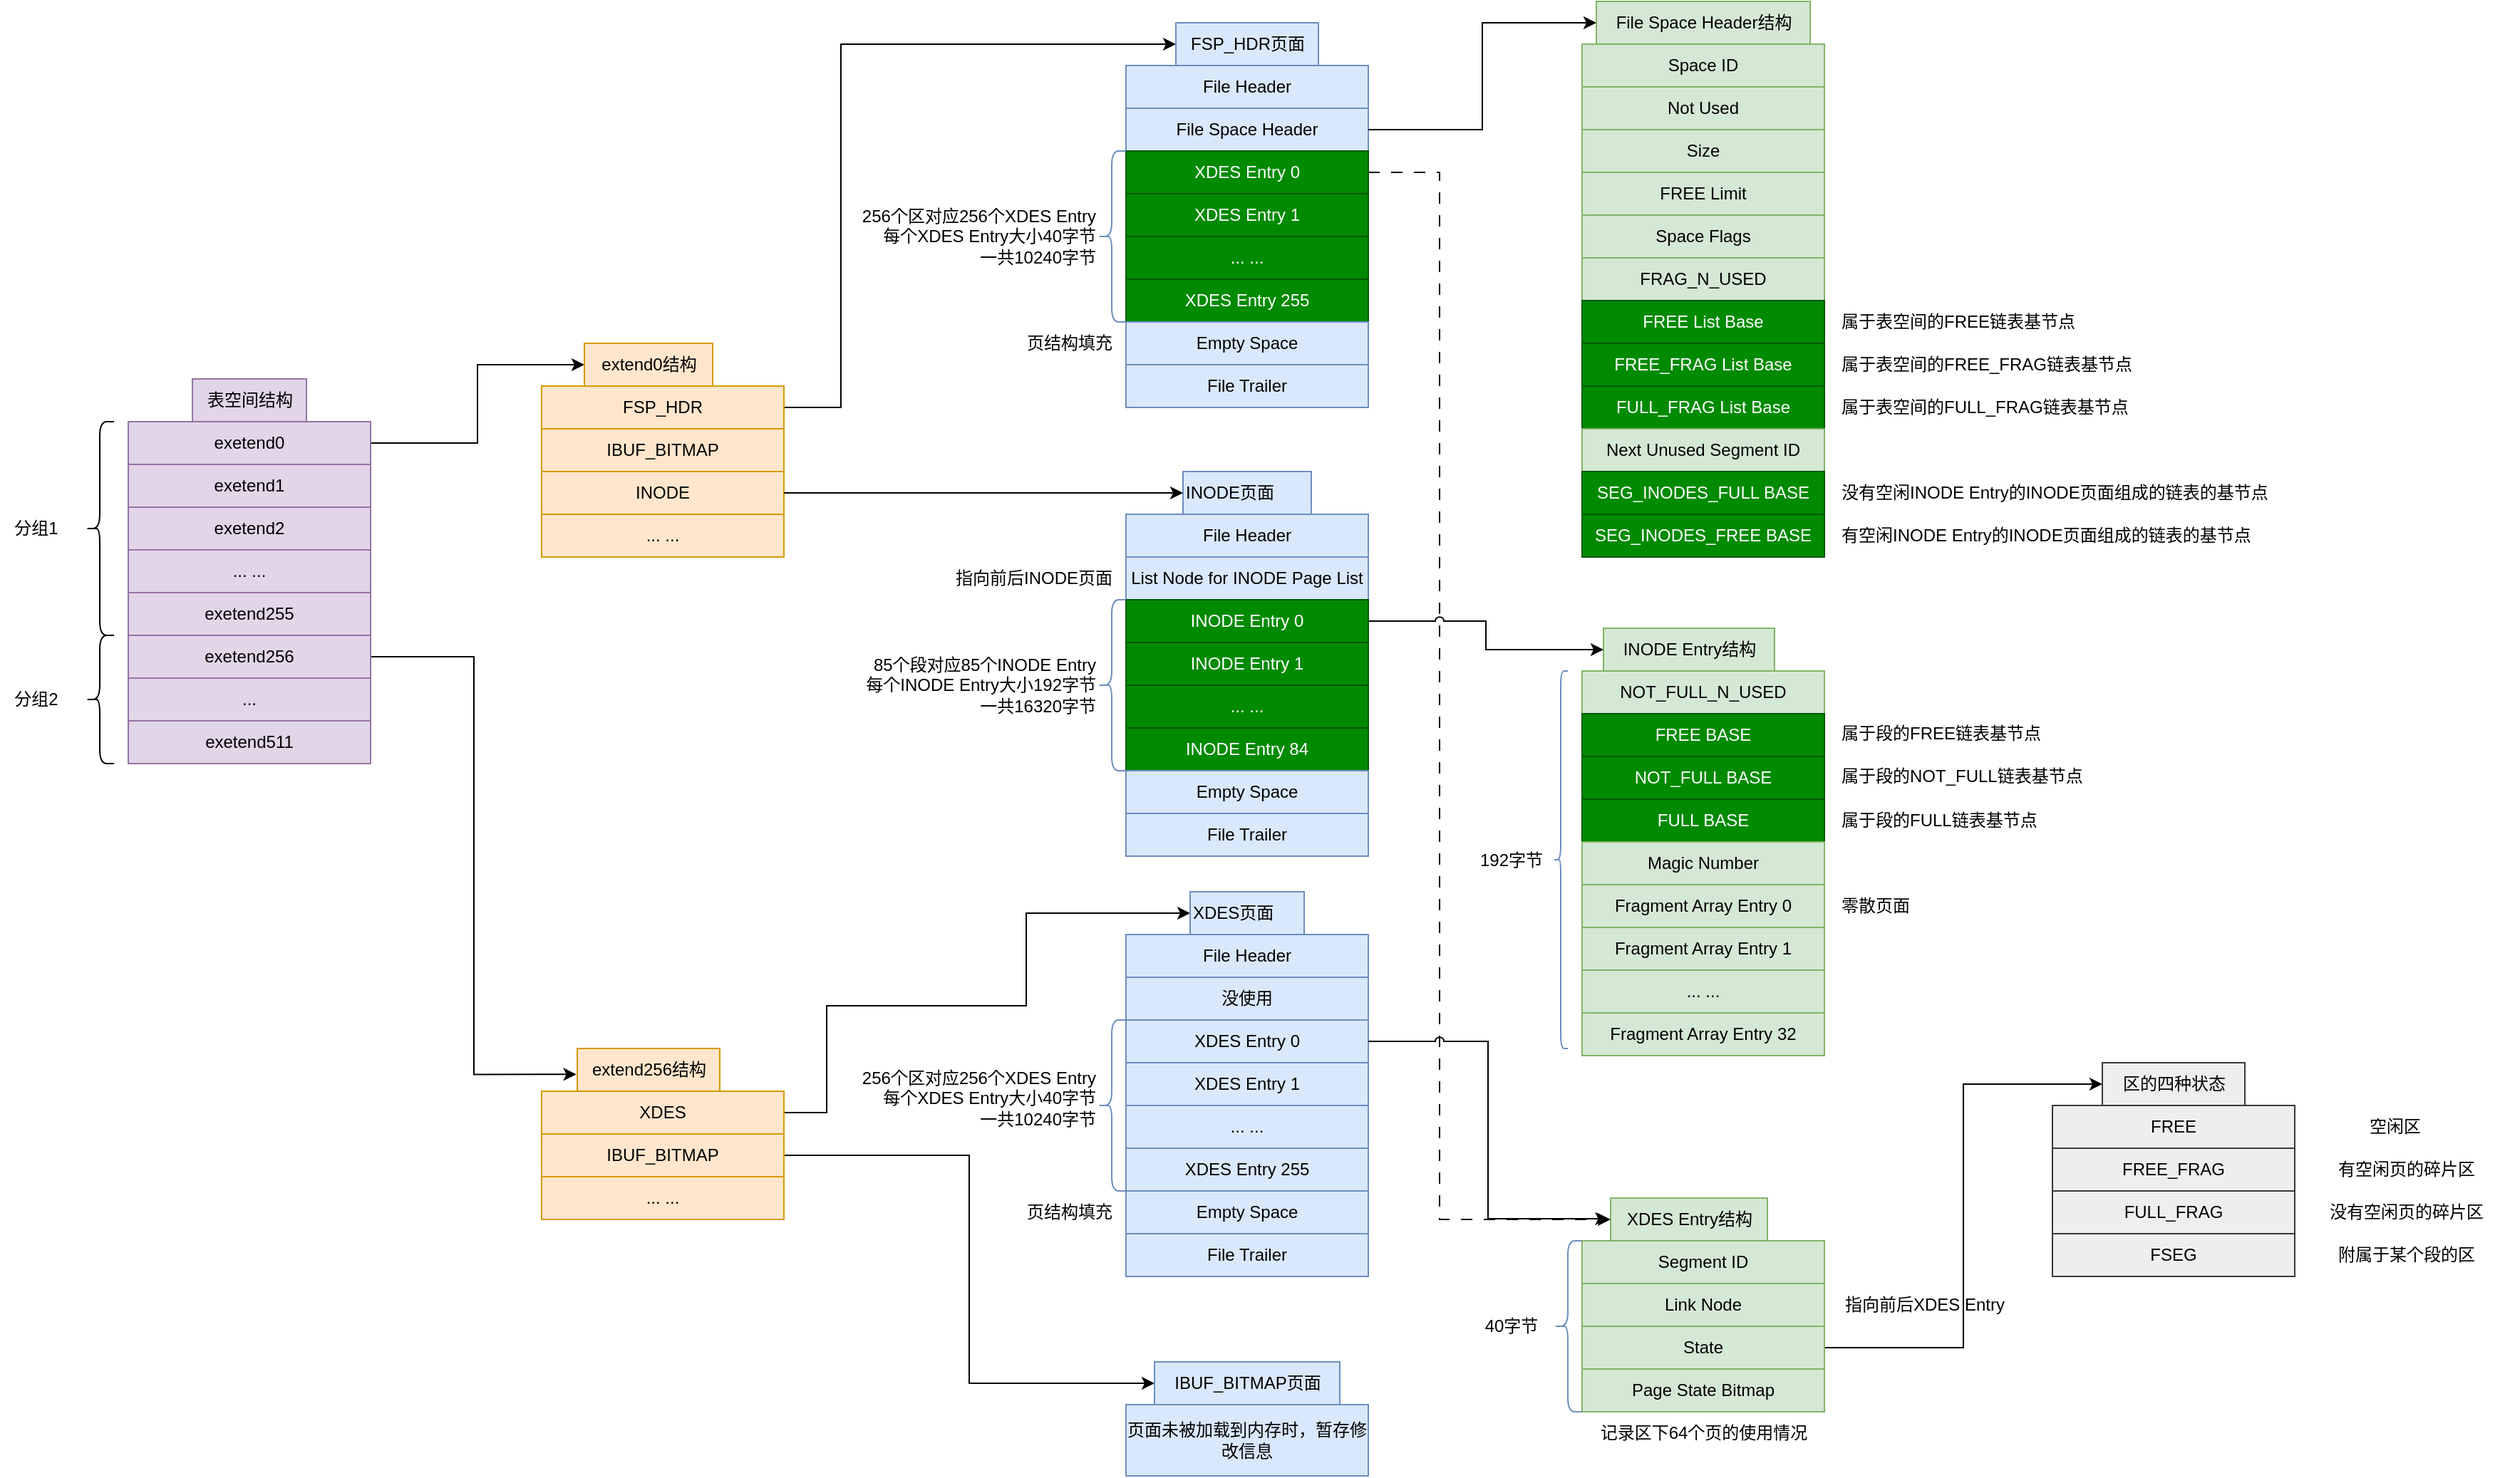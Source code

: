 <mxfile version="28.0.4">
  <diagram name="第 1 页" id="rgwFNiHghhANI89tVdpM">
    <mxGraphModel dx="1570" dy="1725" grid="1" gridSize="10" guides="1" tooltips="1" connect="1" arrows="1" fold="1" page="1" pageScale="1" pageWidth="827" pageHeight="1169" math="0" shadow="0">
      <root>
        <mxCell id="0" />
        <mxCell id="1" parent="0" />
        <mxCell id="EhMjkwyOG2z3wr5U3yRt-1" value="" style="edgeStyle=elbowEdgeStyle;rounded=0;orthogonalLoop=1;jettySize=auto;html=1;" parent="1" source="EhMjkwyOG2z3wr5U3yRt-2" target="EhMjkwyOG2z3wr5U3yRt-20" edge="1">
          <mxGeometry relative="1" as="geometry">
            <mxPoint x="780" y="210" as="targetPoint" />
          </mxGeometry>
        </mxCell>
        <mxCell id="EhMjkwyOG2z3wr5U3yRt-2" value="&lt;font&gt;exetend0&lt;/font&gt;" style="rounded=0;whiteSpace=wrap;html=1;hachureGap=4;fontFamily=Helvetica;labelBackgroundColor=none;fillColor=#e1d5e7;strokeColor=#9673a6;" parent="1" vertex="1">
          <mxGeometry x="520" y="230" width="170" height="30" as="geometry" />
        </mxCell>
        <mxCell id="EhMjkwyOG2z3wr5U3yRt-3" value="exetend1" style="rounded=0;whiteSpace=wrap;html=1;hachureGap=4;fontFamily=Helvetica;labelBackgroundColor=none;fillColor=#e1d5e7;strokeColor=#9673a6;" parent="1" vertex="1">
          <mxGeometry x="520" y="260" width="170" height="30" as="geometry" />
        </mxCell>
        <mxCell id="EhMjkwyOG2z3wr5U3yRt-4" value="exetend2" style="rounded=0;whiteSpace=wrap;html=1;hachureGap=4;fontFamily=Helvetica;labelBackgroundColor=none;fillColor=#e1d5e7;strokeColor=#9673a6;" parent="1" vertex="1">
          <mxGeometry x="520" y="290" width="170" height="30" as="geometry" />
        </mxCell>
        <mxCell id="EhMjkwyOG2z3wr5U3yRt-5" value="... ..." style="rounded=0;whiteSpace=wrap;html=1;hachureGap=4;fontFamily=Helvetica;labelBackgroundColor=none;fillColor=#e1d5e7;strokeColor=#9673a6;" parent="1" vertex="1">
          <mxGeometry x="520" y="320" width="170" height="30" as="geometry" />
        </mxCell>
        <mxCell id="EhMjkwyOG2z3wr5U3yRt-6" value="exetend255" style="rounded=0;whiteSpace=wrap;html=1;hachureGap=4;fontFamily=Helvetica;labelBackgroundColor=none;fillColor=#e1d5e7;strokeColor=#9673a6;" parent="1" vertex="1">
          <mxGeometry x="520" y="350" width="170" height="30" as="geometry" />
        </mxCell>
        <mxCell id="EhMjkwyOG2z3wr5U3yRt-7" style="edgeStyle=orthogonalEdgeStyle;rounded=0;orthogonalLoop=1;jettySize=auto;html=1;entryX=-0.007;entryY=0.605;entryDx=0;entryDy=0;entryPerimeter=0;" parent="1" source="EhMjkwyOG2z3wr5U3yRt-8" target="EhMjkwyOG2z3wr5U3yRt-25" edge="1">
          <mxGeometry relative="1" as="geometry" />
        </mxCell>
        <mxCell id="EhMjkwyOG2z3wr5U3yRt-8" value="exetend256" style="rounded=0;whiteSpace=wrap;html=1;hachureGap=4;fontFamily=Helvetica;labelBackgroundColor=none;fillColor=#e1d5e7;strokeColor=#9673a6;" parent="1" vertex="1">
          <mxGeometry x="520" y="380" width="170" height="30" as="geometry" />
        </mxCell>
        <mxCell id="EhMjkwyOG2z3wr5U3yRt-9" value="..." style="rounded=0;whiteSpace=wrap;html=1;hachureGap=4;fontFamily=Helvetica;labelBackgroundColor=none;fillColor=#e1d5e7;strokeColor=#9673a6;" parent="1" vertex="1">
          <mxGeometry x="520" y="410" width="170" height="30" as="geometry" />
        </mxCell>
        <mxCell id="EhMjkwyOG2z3wr5U3yRt-10" value="exetend511" style="rounded=0;whiteSpace=wrap;html=1;hachureGap=4;fontFamily=Helvetica;labelBackgroundColor=none;fillColor=#e1d5e7;strokeColor=#9673a6;" parent="1" vertex="1">
          <mxGeometry x="520" y="440" width="170" height="30" as="geometry" />
        </mxCell>
        <mxCell id="EhMjkwyOG2z3wr5U3yRt-11" value="" style="shape=curlyBracket;whiteSpace=wrap;html=1;rounded=1;labelPosition=left;verticalLabelPosition=middle;align=right;verticalAlign=middle;" parent="1" vertex="1">
          <mxGeometry x="490" y="230" width="20" height="150" as="geometry" />
        </mxCell>
        <mxCell id="EhMjkwyOG2z3wr5U3yRt-12" value="分组1" style="text;html=1;align=center;verticalAlign=middle;resizable=0;points=[];autosize=1;strokeColor=none;fillColor=none;" parent="1" vertex="1">
          <mxGeometry x="430" y="290" width="50" height="30" as="geometry" />
        </mxCell>
        <mxCell id="EhMjkwyOG2z3wr5U3yRt-13" value="" style="shape=curlyBracket;whiteSpace=wrap;html=1;rounded=1;labelPosition=left;verticalLabelPosition=middle;align=right;verticalAlign=middle;" parent="1" vertex="1">
          <mxGeometry x="490" y="380" width="20" height="90" as="geometry" />
        </mxCell>
        <mxCell id="EhMjkwyOG2z3wr5U3yRt-14" value="分组2" style="text;html=1;align=center;verticalAlign=middle;resizable=0;points=[];autosize=1;strokeColor=none;fillColor=none;" parent="1" vertex="1">
          <mxGeometry x="430" y="410" width="50" height="30" as="geometry" />
        </mxCell>
        <mxCell id="EhMjkwyOG2z3wr5U3yRt-15" style="rounded=0;orthogonalLoop=1;jettySize=auto;html=1;edgeStyle=elbowEdgeStyle;exitX=1;exitY=0.5;exitDx=0;exitDy=0;" parent="1" source="EhMjkwyOG2z3wr5U3yRt-16" target="EhMjkwyOG2z3wr5U3yRt-49" edge="1">
          <mxGeometry relative="1" as="geometry">
            <mxPoint x="990" y="130" as="sourcePoint" />
            <Array as="points">
              <mxPoint x="1020" y="90" />
            </Array>
          </mxGeometry>
        </mxCell>
        <mxCell id="EhMjkwyOG2z3wr5U3yRt-16" value="&lt;font&gt;FSP_HDR&lt;/font&gt;" style="rounded=0;whiteSpace=wrap;html=1;hachureGap=4;fontFamily=Helvetica;labelBackgroundColor=none;fillColor=#ffe6cc;strokeColor=#d79b00;" parent="1" vertex="1">
          <mxGeometry x="810" y="205" width="170" height="30" as="geometry" />
        </mxCell>
        <mxCell id="EhMjkwyOG2z3wr5U3yRt-17" value="IBUF_BITMAP" style="rounded=0;whiteSpace=wrap;html=1;hachureGap=4;fontFamily=Helvetica;labelBackgroundColor=none;fillColor=#ffe6cc;strokeColor=#d79b00;" parent="1" vertex="1">
          <mxGeometry x="810" y="235" width="170" height="30" as="geometry" />
        </mxCell>
        <mxCell id="EhMjkwyOG2z3wr5U3yRt-18" value="INODE" style="rounded=0;whiteSpace=wrap;html=1;hachureGap=4;fontFamily=Helvetica;labelBackgroundColor=none;fillColor=#ffe6cc;strokeColor=#d79b00;" parent="1" vertex="1">
          <mxGeometry x="810" y="265" width="170" height="30" as="geometry" />
        </mxCell>
        <mxCell id="EhMjkwyOG2z3wr5U3yRt-19" value="... ..." style="rounded=0;whiteSpace=wrap;html=1;hachureGap=4;fontFamily=Helvetica;labelBackgroundColor=none;fillColor=#ffe6cc;strokeColor=#d79b00;" parent="1" vertex="1">
          <mxGeometry x="810" y="295" width="170" height="30" as="geometry" />
        </mxCell>
        <mxCell id="EhMjkwyOG2z3wr5U3yRt-20" value="extend0结构" style="text;html=1;align=center;verticalAlign=middle;resizable=0;points=[];autosize=1;strokeColor=#d79b00;fillColor=#ffe6cc;" parent="1" vertex="1">
          <mxGeometry x="840" y="175" width="90" height="30" as="geometry" />
        </mxCell>
        <mxCell id="EhMjkwyOG2z3wr5U3yRt-21" value="表空间结构" style="text;html=1;align=center;verticalAlign=middle;resizable=0;points=[];autosize=1;strokeColor=#9673a6;fillColor=#e1d5e7;" parent="1" vertex="1">
          <mxGeometry x="565" y="200" width="80" height="30" as="geometry" />
        </mxCell>
        <mxCell id="EhMjkwyOG2z3wr5U3yRt-82" style="edgeStyle=orthogonalEdgeStyle;rounded=0;orthogonalLoop=1;jettySize=auto;html=1;exitX=1;exitY=0.5;exitDx=0;exitDy=0;" parent="1" source="EhMjkwyOG2z3wr5U3yRt-22" target="EhMjkwyOG2z3wr5U3yRt-75" edge="1">
          <mxGeometry relative="1" as="geometry">
            <Array as="points">
              <mxPoint x="1010" y="715" />
              <mxPoint x="1010" y="640" />
              <mxPoint x="1150" y="640" />
              <mxPoint x="1150" y="575" />
            </Array>
          </mxGeometry>
        </mxCell>
        <mxCell id="EhMjkwyOG2z3wr5U3yRt-22" value="&lt;font&gt;XDES&lt;/font&gt;" style="rounded=0;whiteSpace=wrap;html=1;hachureGap=4;fontFamily=Helvetica;labelBackgroundColor=none;fillColor=#ffe6cc;strokeColor=#d79b00;" parent="1" vertex="1">
          <mxGeometry x="810" y="700" width="170" height="30" as="geometry" />
        </mxCell>
        <mxCell id="xr_M1dK8QN54nfAdVbEc-6" style="edgeStyle=elbowEdgeStyle;shape=connector;rounded=0;orthogonalLoop=1;jettySize=auto;html=1;strokeColor=default;align=center;verticalAlign=middle;fontFamily=Helvetica;fontSize=11;fontColor=default;labelBackgroundColor=default;endArrow=classic;" parent="1" source="EhMjkwyOG2z3wr5U3yRt-23" target="xr_M1dK8QN54nfAdVbEc-5" edge="1">
          <mxGeometry relative="1" as="geometry" />
        </mxCell>
        <mxCell id="EhMjkwyOG2z3wr5U3yRt-23" value="IBUF_BITMAP" style="rounded=0;whiteSpace=wrap;html=1;hachureGap=4;fontFamily=Helvetica;labelBackgroundColor=none;fillColor=#ffe6cc;strokeColor=#d79b00;" parent="1" vertex="1">
          <mxGeometry x="810" y="730" width="170" height="30" as="geometry" />
        </mxCell>
        <mxCell id="EhMjkwyOG2z3wr5U3yRt-24" value="... ..." style="rounded=0;whiteSpace=wrap;html=1;hachureGap=4;fontFamily=Helvetica;labelBackgroundColor=none;fillColor=#ffe6cc;strokeColor=#d79b00;" parent="1" vertex="1">
          <mxGeometry x="810" y="760" width="170" height="30" as="geometry" />
        </mxCell>
        <mxCell id="EhMjkwyOG2z3wr5U3yRt-25" value="extend256结构" style="text;html=1;align=center;verticalAlign=middle;resizable=0;points=[];autosize=1;strokeColor=#d79b00;fillColor=#ffe6cc;" parent="1" vertex="1">
          <mxGeometry x="835" y="670" width="100" height="30" as="geometry" />
        </mxCell>
        <mxCell id="EhMjkwyOG2z3wr5U3yRt-26" value="Segment ID" style="rounded=0;whiteSpace=wrap;html=1;hachureGap=4;fontFamily=Helvetica;labelBackgroundColor=none;fillColor=#d5e8d4;strokeColor=#82b366;" parent="1" vertex="1">
          <mxGeometry x="1540" y="805" width="170" height="30" as="geometry" />
        </mxCell>
        <mxCell id="EhMjkwyOG2z3wr5U3yRt-27" value="Link Node" style="rounded=0;whiteSpace=wrap;html=1;hachureGap=4;fontFamily=Helvetica;labelBackgroundColor=none;fillColor=#d5e8d4;strokeColor=#82b366;" parent="1" vertex="1">
          <mxGeometry x="1540" y="835" width="170" height="30" as="geometry" />
        </mxCell>
        <mxCell id="EhMjkwyOG2z3wr5U3yRt-118" style="edgeStyle=elbowEdgeStyle;shape=connector;rounded=0;orthogonalLoop=1;jettySize=auto;html=1;strokeColor=default;align=center;verticalAlign=middle;fontFamily=Helvetica;fontSize=11;fontColor=default;labelBackgroundColor=default;endArrow=classic;" parent="1" source="EhMjkwyOG2z3wr5U3yRt-28" target="EhMjkwyOG2z3wr5U3yRt-124" edge="1">
          <mxGeometry relative="1" as="geometry">
            <mxPoint x="1840.0" y="880" as="targetPoint" />
          </mxGeometry>
        </mxCell>
        <mxCell id="EhMjkwyOG2z3wr5U3yRt-28" value="State" style="rounded=0;whiteSpace=wrap;html=1;hachureGap=4;fontFamily=Helvetica;labelBackgroundColor=none;fillColor=#d5e8d4;strokeColor=#82b366;" parent="1" vertex="1">
          <mxGeometry x="1540" y="865" width="170" height="30" as="geometry" />
        </mxCell>
        <mxCell id="EhMjkwyOG2z3wr5U3yRt-29" value="XDES Entry结构" style="text;html=1;align=center;verticalAlign=middle;resizable=0;points=[];autosize=1;strokeColor=#82b366;fillColor=#d5e8d4;" parent="1" vertex="1">
          <mxGeometry x="1560" y="775" width="110" height="30" as="geometry" />
        </mxCell>
        <mxCell id="EhMjkwyOG2z3wr5U3yRt-30" value="Page State Bitmap" style="rounded=0;whiteSpace=wrap;html=1;hachureGap=4;fontFamily=Helvetica;labelBackgroundColor=none;fillColor=#d5e8d4;strokeColor=#82b366;" parent="1" vertex="1">
          <mxGeometry x="1540" y="895" width="170" height="30" as="geometry" />
        </mxCell>
        <mxCell id="EhMjkwyOG2z3wr5U3yRt-31" value="指向前后XDES Entry" style="text;html=1;align=center;verticalAlign=middle;resizable=0;points=[];autosize=1;strokeColor=none;fillColor=none;" parent="1" vertex="1">
          <mxGeometry x="1710" y="835" width="140" height="30" as="geometry" />
        </mxCell>
        <mxCell id="EhMjkwyOG2z3wr5U3yRt-32" value="NOT_FULL_N_USED" style="rounded=0;whiteSpace=wrap;html=1;hachureGap=4;fontFamily=Helvetica;labelBackgroundColor=none;fillColor=#d5e8d4;strokeColor=#82b366;" parent="1" vertex="1">
          <mxGeometry x="1540" y="405" width="170" height="30" as="geometry" />
        </mxCell>
        <mxCell id="EhMjkwyOG2z3wr5U3yRt-33" value="FREE BASE" style="rounded=0;whiteSpace=wrap;html=1;hachureGap=4;fontFamily=Helvetica;labelBackgroundColor=none;fillColor=#008a00;strokeColor=#005700;fontColor=#ffffff;" parent="1" vertex="1">
          <mxGeometry x="1540" y="435" width="170" height="30" as="geometry" />
        </mxCell>
        <mxCell id="EhMjkwyOG2z3wr5U3yRt-34" value="NOT_FULL BASE" style="rounded=0;whiteSpace=wrap;html=1;hachureGap=4;fontFamily=Helvetica;labelBackgroundColor=none;fillColor=#008a00;strokeColor=#005700;fontColor=#ffffff;" parent="1" vertex="1">
          <mxGeometry x="1540" y="465" width="170" height="30" as="geometry" />
        </mxCell>
        <mxCell id="EhMjkwyOG2z3wr5U3yRt-35" value="INODE Entry结构" style="text;html=1;align=center;verticalAlign=middle;resizable=0;points=[];autosize=1;strokeColor=#82b366;fillColor=#d5e8d4;" parent="1" vertex="1">
          <mxGeometry x="1555" y="375" width="120" height="30" as="geometry" />
        </mxCell>
        <mxCell id="EhMjkwyOG2z3wr5U3yRt-36" value="FULL BASE" style="rounded=0;whiteSpace=wrap;html=1;hachureGap=4;fontFamily=Helvetica;labelBackgroundColor=none;fillColor=#008a00;strokeColor=#005700;fontColor=#ffffff;" parent="1" vertex="1">
          <mxGeometry x="1540" y="495" width="170" height="30" as="geometry" />
        </mxCell>
        <mxCell id="EhMjkwyOG2z3wr5U3yRt-37" value="指向前后INODE页面" style="text;html=1;align=center;verticalAlign=middle;resizable=0;points=[];autosize=1;strokeColor=none;fillColor=none;" parent="1" vertex="1">
          <mxGeometry x="1090" y="325" width="130" height="30" as="geometry" />
        </mxCell>
        <mxCell id="EhMjkwyOG2z3wr5U3yRt-38" value="Magic Number" style="rounded=0;whiteSpace=wrap;html=1;hachureGap=4;fontFamily=Helvetica;labelBackgroundColor=none;fillColor=#d5e8d4;strokeColor=#82b366;" parent="1" vertex="1">
          <mxGeometry x="1540" y="525" width="170" height="30" as="geometry" />
        </mxCell>
        <mxCell id="EhMjkwyOG2z3wr5U3yRt-39" value="Fragment Array Entry 0" style="rounded=0;whiteSpace=wrap;html=1;hachureGap=4;fontFamily=Helvetica;labelBackgroundColor=none;fillColor=#d5e8d4;strokeColor=#82b366;" parent="1" vertex="1">
          <mxGeometry x="1540" y="555" width="170" height="30" as="geometry" />
        </mxCell>
        <mxCell id="EhMjkwyOG2z3wr5U3yRt-40" value="Fragment Array Entry 1" style="rounded=0;whiteSpace=wrap;html=1;hachureGap=4;fontFamily=Helvetica;labelBackgroundColor=none;fillColor=#d5e8d4;strokeColor=#82b366;" parent="1" vertex="1">
          <mxGeometry x="1540" y="585" width="170" height="30" as="geometry" />
        </mxCell>
        <mxCell id="EhMjkwyOG2z3wr5U3yRt-41" value="... ..." style="rounded=0;whiteSpace=wrap;html=1;hachureGap=4;fontFamily=Helvetica;labelBackgroundColor=none;fillColor=#d5e8d4;strokeColor=#82b366;" parent="1" vertex="1">
          <mxGeometry x="1540" y="615" width="170" height="30" as="geometry" />
        </mxCell>
        <mxCell id="EhMjkwyOG2z3wr5U3yRt-42" value="Fragment Array Entry 32" style="rounded=0;whiteSpace=wrap;html=1;hachureGap=4;fontFamily=Helvetica;labelBackgroundColor=none;fillColor=#d5e8d4;strokeColor=#82b366;" parent="1" vertex="1">
          <mxGeometry x="1540" y="645" width="170" height="30" as="geometry" />
        </mxCell>
        <mxCell id="EhMjkwyOG2z3wr5U3yRt-43" value="零散页面" style="text;html=1;align=left;verticalAlign=middle;resizable=0;points=[];autosize=1;strokeColor=none;fillColor=none;" parent="1" vertex="1">
          <mxGeometry x="1720" y="555" width="70" height="30" as="geometry" />
        </mxCell>
        <mxCell id="EhMjkwyOG2z3wr5U3yRt-44" value="File Header" style="rounded=0;whiteSpace=wrap;html=1;hachureGap=4;fontFamily=Helvetica;labelBackgroundColor=none;fillColor=#dae8fc;strokeColor=#6c8ebf;" parent="1" vertex="1">
          <mxGeometry x="1220" y="-20" width="170" height="30" as="geometry" />
        </mxCell>
        <mxCell id="EhMjkwyOG2z3wr5U3yRt-45" value="File Space Header" style="rounded=0;whiteSpace=wrap;html=1;hachureGap=4;fontFamily=Helvetica;labelBackgroundColor=none;fillColor=#dae8fc;strokeColor=#6c8ebf;" parent="1" vertex="1">
          <mxGeometry x="1220" y="10" width="170" height="30" as="geometry" />
        </mxCell>
        <mxCell id="EhMjkwyOG2z3wr5U3yRt-108" style="edgeStyle=elbowEdgeStyle;shape=connector;rounded=0;orthogonalLoop=1;jettySize=auto;html=1;strokeColor=default;align=center;verticalAlign=middle;fontFamily=Helvetica;fontSize=11;fontColor=default;labelBackgroundColor=default;endArrow=classic;jumpStyle=arc;dashed=1;dashPattern=8 8;" parent="1" source="EhMjkwyOG2z3wr5U3yRt-46" edge="1">
          <mxGeometry relative="1" as="geometry">
            <mxPoint x="1560.0" y="790.0" as="targetPoint" />
            <Array as="points">
              <mxPoint x="1440" y="430" />
            </Array>
          </mxGeometry>
        </mxCell>
        <mxCell id="EhMjkwyOG2z3wr5U3yRt-46" value="&lt;span style=&quot;text-wrap-mode: nowrap;&quot;&gt;XDES Entry 0&lt;/span&gt;" style="rounded=0;whiteSpace=wrap;html=1;hachureGap=4;fontFamily=Helvetica;labelBackgroundColor=none;fillColor=#008a00;strokeColor=#005700;fontColor=#ffffff;" parent="1" vertex="1">
          <mxGeometry x="1220" y="40" width="170" height="30" as="geometry" />
        </mxCell>
        <mxCell id="EhMjkwyOG2z3wr5U3yRt-47" value="&lt;span style=&quot;text-wrap-mode: nowrap;&quot;&gt;XDES Entry 1&lt;/span&gt;" style="rounded=0;whiteSpace=wrap;html=1;hachureGap=4;fontFamily=Helvetica;labelBackgroundColor=none;fillColor=#008a00;strokeColor=#005700;fontColor=#ffffff;" parent="1" vertex="1">
          <mxGeometry x="1220" y="70" width="170" height="30" as="geometry" />
        </mxCell>
        <mxCell id="EhMjkwyOG2z3wr5U3yRt-48" value="... ..." style="rounded=0;whiteSpace=wrap;html=1;hachureGap=4;fontFamily=Helvetica;labelBackgroundColor=none;fillColor=#008a00;strokeColor=#005700;fontColor=#ffffff;" parent="1" vertex="1">
          <mxGeometry x="1220" y="100" width="170" height="30" as="geometry" />
        </mxCell>
        <mxCell id="EhMjkwyOG2z3wr5U3yRt-49" value="FSP_HDR页面" style="text;html=1;align=center;verticalAlign=middle;resizable=0;points=[];autosize=1;strokeColor=#6c8ebf;fillColor=#dae8fc;" parent="1" vertex="1">
          <mxGeometry x="1255" y="-50" width="100" height="30" as="geometry" />
        </mxCell>
        <mxCell id="EhMjkwyOG2z3wr5U3yRt-50" value="&lt;span style=&quot;text-wrap-mode: nowrap;&quot;&gt;XDES Entry 255&lt;/span&gt;" style="rounded=0;whiteSpace=wrap;html=1;hachureGap=4;fontFamily=Helvetica;labelBackgroundColor=none;fillColor=#008a00;strokeColor=#005700;fontColor=#ffffff;" parent="1" vertex="1">
          <mxGeometry x="1220" y="130" width="170" height="30" as="geometry" />
        </mxCell>
        <mxCell id="EhMjkwyOG2z3wr5U3yRt-51" value="" style="shape=curlyBracket;whiteSpace=wrap;html=1;rounded=1;labelPosition=left;verticalLabelPosition=middle;align=right;verticalAlign=middle;rotation=0;fillColor=#dae8fc;strokeColor=#6c8ebf;" parent="1" vertex="1">
          <mxGeometry x="1200" y="40" width="20" height="120" as="geometry" />
        </mxCell>
        <mxCell id="EhMjkwyOG2z3wr5U3yRt-52" value="256个区对应256个XDES Entry&lt;br&gt;每个XDES Entry大小40字节&lt;br&gt;一共10240字节" style="text;html=1;align=right;verticalAlign=middle;resizable=0;points=[];autosize=1;strokeColor=none;fillColor=none;" parent="1" vertex="1">
          <mxGeometry x="1010" y="70" width="190" height="60" as="geometry" />
        </mxCell>
        <mxCell id="EhMjkwyOG2z3wr5U3yRt-53" value="&lt;span style=&quot;text-wrap-mode: nowrap;&quot;&gt;Empty Space&lt;/span&gt;" style="rounded=0;whiteSpace=wrap;html=1;hachureGap=4;fontFamily=Helvetica;labelBackgroundColor=none;fillColor=#dae8fc;strokeColor=#6c8ebf;" parent="1" vertex="1">
          <mxGeometry x="1220" y="160" width="170" height="30" as="geometry" />
        </mxCell>
        <mxCell id="EhMjkwyOG2z3wr5U3yRt-54" value="File Trailer" style="rounded=0;whiteSpace=wrap;html=1;hachureGap=4;fontFamily=Helvetica;labelBackgroundColor=none;fillColor=#dae8fc;strokeColor=#6c8ebf;" parent="1" vertex="1">
          <mxGeometry x="1220" y="190" width="170" height="30" as="geometry" />
        </mxCell>
        <mxCell id="EhMjkwyOG2z3wr5U3yRt-55" value="页结构填充" style="text;html=1;align=center;verticalAlign=middle;resizable=0;points=[];autosize=1;strokeColor=none;fillColor=none;" parent="1" vertex="1">
          <mxGeometry x="1140" y="160" width="80" height="30" as="geometry" />
        </mxCell>
        <mxCell id="EhMjkwyOG2z3wr5U3yRt-56" value="Space ID" style="rounded=0;whiteSpace=wrap;html=1;hachureGap=4;fontFamily=Helvetica;labelBackgroundColor=none;fillColor=#d5e8d4;strokeColor=#82b366;" parent="1" vertex="1">
          <mxGeometry x="1540" y="-35" width="170" height="30" as="geometry" />
        </mxCell>
        <mxCell id="EhMjkwyOG2z3wr5U3yRt-57" value="Not Used" style="rounded=0;whiteSpace=wrap;html=1;hachureGap=4;fontFamily=Helvetica;labelBackgroundColor=none;fillColor=#d5e8d4;strokeColor=#82b366;" parent="1" vertex="1">
          <mxGeometry x="1540" y="-5" width="170" height="30" as="geometry" />
        </mxCell>
        <mxCell id="EhMjkwyOG2z3wr5U3yRt-58" value="&lt;span style=&quot;text-wrap-mode: nowrap;&quot;&gt;Size&lt;/span&gt;" style="rounded=0;whiteSpace=wrap;html=1;hachureGap=4;fontFamily=Helvetica;labelBackgroundColor=none;fillColor=#d5e8d4;strokeColor=#82b366;" parent="1" vertex="1">
          <mxGeometry x="1540" y="25" width="170" height="30" as="geometry" />
        </mxCell>
        <mxCell id="EhMjkwyOG2z3wr5U3yRt-59" value="FREE Limit" style="rounded=0;whiteSpace=wrap;html=1;hachureGap=4;fontFamily=Helvetica;labelBackgroundColor=none;fillColor=#d5e8d4;strokeColor=#82b366;" parent="1" vertex="1">
          <mxGeometry x="1540" y="55" width="170" height="30" as="geometry" />
        </mxCell>
        <mxCell id="EhMjkwyOG2z3wr5U3yRt-60" value="Space Flags" style="rounded=0;whiteSpace=wrap;html=1;hachureGap=4;fontFamily=Helvetica;labelBackgroundColor=none;fillColor=#d5e8d4;strokeColor=#82b366;" parent="1" vertex="1">
          <mxGeometry x="1540" y="85" width="170" height="30" as="geometry" />
        </mxCell>
        <mxCell id="EhMjkwyOG2z3wr5U3yRt-61" value="File Space Header结构" style="text;html=1;align=center;verticalAlign=middle;resizable=0;points=[];autosize=1;strokeColor=#82b366;fillColor=#d5e8d4;" parent="1" vertex="1">
          <mxGeometry x="1550" y="-65" width="150" height="30" as="geometry" />
        </mxCell>
        <mxCell id="EhMjkwyOG2z3wr5U3yRt-62" value="FRAG_N_USED" style="rounded=0;whiteSpace=wrap;html=1;hachureGap=4;fontFamily=Helvetica;labelBackgroundColor=none;fillColor=#d5e8d4;strokeColor=#82b366;" parent="1" vertex="1">
          <mxGeometry x="1540" y="115" width="170" height="30" as="geometry" />
        </mxCell>
        <mxCell id="EhMjkwyOG2z3wr5U3yRt-63" value="FREE List Base" style="rounded=0;whiteSpace=wrap;html=1;hachureGap=4;fontFamily=Helvetica;labelBackgroundColor=none;fillColor=#008a00;strokeColor=#005700;fontColor=#ffffff;" parent="1" vertex="1">
          <mxGeometry x="1540" y="145" width="170" height="30" as="geometry" />
        </mxCell>
        <mxCell id="EhMjkwyOG2z3wr5U3yRt-64" value="FREE_FRAG List Base" style="rounded=0;whiteSpace=wrap;html=1;hachureGap=4;fontFamily=Helvetica;labelBackgroundColor=none;fillColor=#008a00;strokeColor=#005700;fontColor=#ffffff;" parent="1" vertex="1">
          <mxGeometry x="1540" y="175" width="170" height="30" as="geometry" />
        </mxCell>
        <mxCell id="EhMjkwyOG2z3wr5U3yRt-65" style="edgeStyle=elbowEdgeStyle;rounded=0;orthogonalLoop=1;jettySize=auto;html=1;exitX=1;exitY=0.5;exitDx=0;exitDy=0;" parent="1" source="EhMjkwyOG2z3wr5U3yRt-45" target="EhMjkwyOG2z3wr5U3yRt-61" edge="1">
          <mxGeometry relative="1" as="geometry">
            <mxPoint x="1520" y="-30" as="targetPoint" />
          </mxGeometry>
        </mxCell>
        <mxCell id="EhMjkwyOG2z3wr5U3yRt-66" value="FULL_FRAG List Base" style="rounded=0;whiteSpace=wrap;html=1;hachureGap=4;fontFamily=Helvetica;labelBackgroundColor=none;fillColor=#008a00;strokeColor=#005700;fontColor=#ffffff;" parent="1" vertex="1">
          <mxGeometry x="1540" y="205" width="170" height="30" as="geometry" />
        </mxCell>
        <mxCell id="EhMjkwyOG2z3wr5U3yRt-67" value="Next Unused Segment ID" style="rounded=0;whiteSpace=wrap;html=1;hachureGap=4;fontFamily=Helvetica;labelBackgroundColor=none;fillColor=#d5e8d4;strokeColor=#82b366;" parent="1" vertex="1">
          <mxGeometry x="1540" y="235" width="170" height="30" as="geometry" />
        </mxCell>
        <mxCell id="EhMjkwyOG2z3wr5U3yRt-68" value="SEG_INODES_FULL BASE" style="rounded=0;whiteSpace=wrap;html=1;hachureGap=4;fontFamily=Helvetica;labelBackgroundColor=none;fillColor=#008a00;strokeColor=#005700;fontColor=#ffffff;" parent="1" vertex="1">
          <mxGeometry x="1540" y="265" width="170" height="30" as="geometry" />
        </mxCell>
        <mxCell id="EhMjkwyOG2z3wr5U3yRt-69" value="SEG_INODES_FREE BASE" style="rounded=0;whiteSpace=wrap;html=1;hachureGap=4;fontFamily=Helvetica;labelBackgroundColor=none;fillColor=#008a00;strokeColor=#005700;fontColor=#ffffff;" parent="1" vertex="1">
          <mxGeometry x="1540" y="295" width="170" height="30" as="geometry" />
        </mxCell>
        <mxCell id="EhMjkwyOG2z3wr5U3yRt-70" value="File Header" style="rounded=0;whiteSpace=wrap;html=1;hachureGap=4;fontFamily=Helvetica;labelBackgroundColor=none;fillColor=#dae8fc;strokeColor=#6c8ebf;" parent="1" vertex="1">
          <mxGeometry x="1220" y="590" width="170" height="30" as="geometry" />
        </mxCell>
        <mxCell id="EhMjkwyOG2z3wr5U3yRt-71" value="没使用" style="rounded=0;whiteSpace=wrap;html=1;hachureGap=4;fontFamily=Helvetica;labelBackgroundColor=none;fillColor=#dae8fc;strokeColor=#6c8ebf;" parent="1" vertex="1">
          <mxGeometry x="1220" y="620" width="170" height="30" as="geometry" />
        </mxCell>
        <mxCell id="EhMjkwyOG2z3wr5U3yRt-72" value="&lt;span style=&quot;text-wrap-mode: nowrap;&quot;&gt;XDES Entry 0&lt;/span&gt;" style="rounded=0;whiteSpace=wrap;html=1;hachureGap=4;fontFamily=Helvetica;labelBackgroundColor=none;fillColor=#dae8fc;strokeColor=#6c8ebf;" parent="1" vertex="1">
          <mxGeometry x="1220" y="650" width="170" height="30" as="geometry" />
        </mxCell>
        <mxCell id="EhMjkwyOG2z3wr5U3yRt-73" value="&lt;span style=&quot;text-wrap-mode: nowrap;&quot;&gt;XDES Entry 1&lt;/span&gt;" style="rounded=0;whiteSpace=wrap;html=1;hachureGap=4;fontFamily=Helvetica;labelBackgroundColor=none;fillColor=#dae8fc;strokeColor=#6c8ebf;" parent="1" vertex="1">
          <mxGeometry x="1220" y="680" width="170" height="30" as="geometry" />
        </mxCell>
        <mxCell id="EhMjkwyOG2z3wr5U3yRt-74" value="... ..." style="rounded=0;whiteSpace=wrap;html=1;hachureGap=4;fontFamily=Helvetica;labelBackgroundColor=none;fillColor=#dae8fc;strokeColor=#6c8ebf;" parent="1" vertex="1">
          <mxGeometry x="1220" y="710" width="170" height="30" as="geometry" />
        </mxCell>
        <mxCell id="EhMjkwyOG2z3wr5U3yRt-75" value="XDES页面" style="text;html=1;align=left;verticalAlign=middle;resizable=0;points=[];autosize=1;strokeColor=#6c8ebf;fillColor=#dae8fc;" parent="1" vertex="1">
          <mxGeometry x="1265" y="560" width="80" height="30" as="geometry" />
        </mxCell>
        <mxCell id="EhMjkwyOG2z3wr5U3yRt-76" value="&lt;span style=&quot;text-wrap-mode: nowrap;&quot;&gt;XDES Entry 255&lt;/span&gt;" style="rounded=0;whiteSpace=wrap;html=1;hachureGap=4;fontFamily=Helvetica;labelBackgroundColor=none;fillColor=#dae8fc;strokeColor=#6c8ebf;" parent="1" vertex="1">
          <mxGeometry x="1220" y="740" width="170" height="30" as="geometry" />
        </mxCell>
        <mxCell id="EhMjkwyOG2z3wr5U3yRt-77" value="" style="shape=curlyBracket;whiteSpace=wrap;html=1;rounded=1;labelPosition=left;verticalLabelPosition=middle;align=right;verticalAlign=middle;rotation=0;fillColor=#dae8fc;strokeColor=#6c8ebf;" parent="1" vertex="1">
          <mxGeometry x="1200" y="650" width="20" height="120" as="geometry" />
        </mxCell>
        <mxCell id="EhMjkwyOG2z3wr5U3yRt-78" value="256个区对应256个XDES Entry&lt;br&gt;每个XDES Entry大小40字节&lt;br&gt;一共10240字节" style="text;html=1;align=right;verticalAlign=middle;resizable=0;points=[];autosize=1;strokeColor=none;fillColor=none;" parent="1" vertex="1">
          <mxGeometry x="1010" y="675" width="190" height="60" as="geometry" />
        </mxCell>
        <mxCell id="EhMjkwyOG2z3wr5U3yRt-79" value="&lt;span style=&quot;text-wrap-mode: nowrap;&quot;&gt;Empty Space&lt;/span&gt;" style="rounded=0;whiteSpace=wrap;html=1;hachureGap=4;fontFamily=Helvetica;labelBackgroundColor=none;fillColor=#dae8fc;strokeColor=#6c8ebf;" parent="1" vertex="1">
          <mxGeometry x="1220" y="770" width="170" height="30" as="geometry" />
        </mxCell>
        <mxCell id="EhMjkwyOG2z3wr5U3yRt-80" value="File Trailer" style="rounded=0;whiteSpace=wrap;html=1;hachureGap=4;fontFamily=Helvetica;labelBackgroundColor=none;fillColor=#dae8fc;strokeColor=#6c8ebf;" parent="1" vertex="1">
          <mxGeometry x="1220" y="800" width="170" height="30" as="geometry" />
        </mxCell>
        <mxCell id="EhMjkwyOG2z3wr5U3yRt-81" value="页结构填充" style="text;html=1;align=center;verticalAlign=middle;resizable=0;points=[];autosize=1;strokeColor=none;fillColor=none;" parent="1" vertex="1">
          <mxGeometry x="1140" y="770" width="80" height="30" as="geometry" />
        </mxCell>
        <mxCell id="EhMjkwyOG2z3wr5U3yRt-83" value="File Header" style="rounded=0;whiteSpace=wrap;html=1;hachureGap=4;fontFamily=Helvetica;labelBackgroundColor=none;fillColor=#dae8fc;strokeColor=#6c8ebf;" parent="1" vertex="1">
          <mxGeometry x="1220" y="295" width="170" height="30" as="geometry" />
        </mxCell>
        <mxCell id="EhMjkwyOG2z3wr5U3yRt-84" value="List Node for INODE Page List" style="rounded=0;whiteSpace=wrap;html=1;hachureGap=4;fontFamily=Helvetica;labelBackgroundColor=none;fillColor=#dae8fc;strokeColor=#6c8ebf;" parent="1" vertex="1">
          <mxGeometry x="1220" y="325" width="170" height="30" as="geometry" />
        </mxCell>
        <mxCell id="EhMjkwyOG2z3wr5U3yRt-98" style="edgeStyle=elbowEdgeStyle;shape=connector;rounded=0;orthogonalLoop=1;jettySize=auto;html=1;strokeColor=default;align=center;verticalAlign=middle;fontFamily=Helvetica;fontSize=11;fontColor=default;labelBackgroundColor=default;endArrow=classic;jumpStyle=arc;" parent="1" source="EhMjkwyOG2z3wr5U3yRt-85" target="EhMjkwyOG2z3wr5U3yRt-35" edge="1">
          <mxGeometry relative="1" as="geometry" />
        </mxCell>
        <mxCell id="EhMjkwyOG2z3wr5U3yRt-85" value="&lt;span style=&quot;text-wrap-mode: nowrap;&quot;&gt;INODE Entry 0&lt;/span&gt;" style="rounded=0;whiteSpace=wrap;html=1;hachureGap=4;fontFamily=Helvetica;labelBackgroundColor=none;fillColor=#008a00;strokeColor=#005700;fontColor=#ffffff;" parent="1" vertex="1">
          <mxGeometry x="1220" y="355" width="170" height="30" as="geometry" />
        </mxCell>
        <mxCell id="EhMjkwyOG2z3wr5U3yRt-86" value="&lt;span style=&quot;text-wrap-mode: nowrap;&quot;&gt;INODE&lt;/span&gt;&lt;span style=&quot;text-wrap-mode: nowrap;&quot;&gt;&amp;nbsp;Entry 1&lt;/span&gt;" style="rounded=0;whiteSpace=wrap;html=1;hachureGap=4;fontFamily=Helvetica;labelBackgroundColor=none;fillColor=#008a00;strokeColor=#005700;fontColor=#ffffff;" parent="1" vertex="1">
          <mxGeometry x="1220" y="385" width="170" height="30" as="geometry" />
        </mxCell>
        <mxCell id="EhMjkwyOG2z3wr5U3yRt-87" value="... ..." style="rounded=0;whiteSpace=wrap;html=1;hachureGap=4;fontFamily=Helvetica;labelBackgroundColor=none;fillColor=#008a00;strokeColor=#005700;fontColor=#ffffff;" parent="1" vertex="1">
          <mxGeometry x="1220" y="415" width="170" height="30" as="geometry" />
        </mxCell>
        <mxCell id="EhMjkwyOG2z3wr5U3yRt-88" value="INODE页面" style="text;html=1;align=left;verticalAlign=middle;resizable=0;points=[];autosize=1;strokeColor=#6c8ebf;fillColor=#dae8fc;" parent="1" vertex="1">
          <mxGeometry x="1260" y="265" width="90" height="30" as="geometry" />
        </mxCell>
        <mxCell id="EhMjkwyOG2z3wr5U3yRt-89" value="&lt;span style=&quot;text-wrap-mode: nowrap;&quot;&gt;INODE&lt;/span&gt;&lt;span style=&quot;text-wrap-mode: nowrap;&quot;&gt;&amp;nbsp;Entry 84&lt;/span&gt;" style="rounded=0;whiteSpace=wrap;html=1;hachureGap=4;fontFamily=Helvetica;labelBackgroundColor=none;fillColor=#008a00;strokeColor=#005700;fontColor=#ffffff;" parent="1" vertex="1">
          <mxGeometry x="1220" y="445" width="170" height="30" as="geometry" />
        </mxCell>
        <mxCell id="EhMjkwyOG2z3wr5U3yRt-91" value="&lt;span style=&quot;text-wrap-mode: nowrap;&quot;&gt;Empty Space&lt;/span&gt;" style="rounded=0;whiteSpace=wrap;html=1;hachureGap=4;fontFamily=Helvetica;labelBackgroundColor=none;fillColor=#dae8fc;strokeColor=#6c8ebf;" parent="1" vertex="1">
          <mxGeometry x="1220" y="475" width="170" height="30" as="geometry" />
        </mxCell>
        <mxCell id="EhMjkwyOG2z3wr5U3yRt-92" value="File Trailer" style="rounded=0;whiteSpace=wrap;html=1;hachureGap=4;fontFamily=Helvetica;labelBackgroundColor=none;fillColor=#dae8fc;strokeColor=#6c8ebf;" parent="1" vertex="1">
          <mxGeometry x="1220" y="505" width="170" height="30" as="geometry" />
        </mxCell>
        <mxCell id="EhMjkwyOG2z3wr5U3yRt-93" style="edgeStyle=elbowEdgeStyle;rounded=0;orthogonalLoop=1;jettySize=auto;html=1;" parent="1" source="EhMjkwyOG2z3wr5U3yRt-18" target="EhMjkwyOG2z3wr5U3yRt-88" edge="1">
          <mxGeometry relative="1" as="geometry" />
        </mxCell>
        <mxCell id="EhMjkwyOG2z3wr5U3yRt-94" value="85个段对应85个INODE Entry&lt;br&gt;每个INODE Entry大小192字节&lt;br&gt;一共16320字节" style="text;html=1;align=right;verticalAlign=middle;resizable=0;points=[];autosize=1;strokeColor=none;fillColor=none;" parent="1" vertex="1">
          <mxGeometry x="1020" y="385" width="180" height="60" as="geometry" />
        </mxCell>
        <mxCell id="EhMjkwyOG2z3wr5U3yRt-95" value="" style="shape=curlyBracket;whiteSpace=wrap;html=1;rounded=1;labelPosition=left;verticalLabelPosition=middle;align=right;verticalAlign=middle;rotation=0;fillColor=#dae8fc;strokeColor=#6c8ebf;" parent="1" vertex="1">
          <mxGeometry x="1200" y="355" width="20" height="120" as="geometry" />
        </mxCell>
        <mxCell id="EhMjkwyOG2z3wr5U3yRt-97" style="edgeStyle=elbowEdgeStyle;rounded=0;orthogonalLoop=1;jettySize=auto;html=1;fontFamily=Helvetica;fontSize=12;fontColor=default;autosize=1;resizable=0;entryX=-0.016;entryY=0.483;entryDx=0;entryDy=0;entryPerimeter=0;jumpStyle=arc;" parent="1" source="EhMjkwyOG2z3wr5U3yRt-72" target="EhMjkwyOG2z3wr5U3yRt-29" edge="1">
          <mxGeometry relative="1" as="geometry">
            <mxPoint x="1605" y="560" as="targetPoint" />
          </mxGeometry>
        </mxCell>
        <mxCell id="EhMjkwyOG2z3wr5U3yRt-109" value="" style="shape=curlyBracket;whiteSpace=wrap;html=1;rounded=1;labelPosition=left;verticalLabelPosition=middle;align=right;verticalAlign=middle;rotation=0;fillColor=#dae8fc;strokeColor=#6c8ebf;" parent="1" vertex="1">
          <mxGeometry x="1520" y="805" width="20" height="120" as="geometry" />
        </mxCell>
        <mxCell id="EhMjkwyOG2z3wr5U3yRt-110" value="40字节" style="text;html=1;align=center;verticalAlign=middle;resizable=0;points=[];autosize=1;strokeColor=none;fillColor=none;" parent="1" vertex="1">
          <mxGeometry x="1460" y="850" width="60" height="30" as="geometry" />
        </mxCell>
        <mxCell id="EhMjkwyOG2z3wr5U3yRt-111" value="" style="shape=curlyBracket;whiteSpace=wrap;html=1;rounded=1;labelPosition=left;verticalLabelPosition=middle;align=right;verticalAlign=middle;rotation=0;fillColor=#dae8fc;strokeColor=#6c8ebf;" parent="1" vertex="1">
          <mxGeometry x="1520" y="405" width="10" height="265" as="geometry" />
        </mxCell>
        <mxCell id="EhMjkwyOG2z3wr5U3yRt-112" value="192字节" style="text;html=1;align=center;verticalAlign=middle;resizable=0;points=[];autosize=1;strokeColor=none;fillColor=none;" parent="1" vertex="1">
          <mxGeometry x="1455" y="522.5" width="70" height="30" as="geometry" />
        </mxCell>
        <mxCell id="EhMjkwyOG2z3wr5U3yRt-113" value="没有空闲INODE Entry的INODE页面组成的链表的基节点" style="text;html=1;align=left;verticalAlign=middle;resizable=0;points=[];autosize=1;strokeColor=none;fillColor=none;" parent="1" vertex="1">
          <mxGeometry x="1720" y="265" width="320" height="30" as="geometry" />
        </mxCell>
        <mxCell id="EhMjkwyOG2z3wr5U3yRt-114" value="有空闲INODE Entry的INODE页面组成的链表的基节点" style="text;html=1;align=left;verticalAlign=middle;resizable=0;points=[];autosize=1;strokeColor=none;fillColor=none;" parent="1" vertex="1">
          <mxGeometry x="1720" y="295" width="310" height="30" as="geometry" />
        </mxCell>
        <mxCell id="EhMjkwyOG2z3wr5U3yRt-115" value="属于段的FREE链表基节点" style="text;html=1;align=left;verticalAlign=middle;resizable=0;points=[];autosize=1;strokeColor=none;fillColor=none;" parent="1" vertex="1">
          <mxGeometry x="1720" y="434" width="160" height="30" as="geometry" />
        </mxCell>
        <mxCell id="EhMjkwyOG2z3wr5U3yRt-116" value="属于段的NOT_FULL链表基节点" style="text;html=1;align=left;verticalAlign=middle;resizable=0;points=[];autosize=1;strokeColor=none;fillColor=none;" parent="1" vertex="1">
          <mxGeometry x="1720" y="464" width="190" height="30" as="geometry" />
        </mxCell>
        <mxCell id="EhMjkwyOG2z3wr5U3yRt-117" value="属于段的FULL链表基节点" style="text;html=1;align=left;verticalAlign=middle;resizable=0;points=[];autosize=1;strokeColor=none;fillColor=none;" parent="1" vertex="1">
          <mxGeometry x="1720" y="495" width="160" height="30" as="geometry" />
        </mxCell>
        <mxCell id="EhMjkwyOG2z3wr5U3yRt-119" value="FREE" style="rounded=0;whiteSpace=wrap;html=1;hachureGap=4;fontFamily=Helvetica;labelBackgroundColor=none;fillColor=#eeeeee;strokeColor=#36393d;" parent="1" vertex="1">
          <mxGeometry x="1870" y="710" width="170" height="30" as="geometry" />
        </mxCell>
        <mxCell id="EhMjkwyOG2z3wr5U3yRt-120" value="FREE_FRAG" style="rounded=0;whiteSpace=wrap;html=1;hachureGap=4;fontFamily=Helvetica;labelBackgroundColor=none;fillColor=#eeeeee;strokeColor=#36393d;" parent="1" vertex="1">
          <mxGeometry x="1870" y="740" width="170" height="30" as="geometry" />
        </mxCell>
        <mxCell id="EhMjkwyOG2z3wr5U3yRt-121" value="FULL_FRAG" style="rounded=0;whiteSpace=wrap;html=1;hachureGap=4;fontFamily=Helvetica;labelBackgroundColor=none;fillColor=#eeeeee;strokeColor=#36393d;" parent="1" vertex="1">
          <mxGeometry x="1870" y="770" width="170" height="30" as="geometry" />
        </mxCell>
        <mxCell id="EhMjkwyOG2z3wr5U3yRt-122" value="FSEG" style="rounded=0;whiteSpace=wrap;html=1;hachureGap=4;fontFamily=Helvetica;labelBackgroundColor=none;fillColor=#eeeeee;strokeColor=#36393d;" parent="1" vertex="1">
          <mxGeometry x="1870" y="800" width="170" height="30" as="geometry" />
        </mxCell>
        <mxCell id="EhMjkwyOG2z3wr5U3yRt-124" value="区的四种状态" style="text;html=1;align=center;verticalAlign=middle;resizable=0;points=[];autosize=1;strokeColor=#36393d;fillColor=#eeeeee;" parent="1" vertex="1">
          <mxGeometry x="1905" y="680" width="100" height="30" as="geometry" />
        </mxCell>
        <mxCell id="EhMjkwyOG2z3wr5U3yRt-125" value="空闲区" style="text;html=1;align=center;verticalAlign=middle;resizable=0;points=[];autosize=1;strokeColor=none;fillColor=none;" parent="1" vertex="1">
          <mxGeometry x="2080" y="710" width="60" height="30" as="geometry" />
        </mxCell>
        <mxCell id="EhMjkwyOG2z3wr5U3yRt-126" value="有空闲页的碎片区" style="text;html=1;align=center;verticalAlign=middle;resizable=0;points=[];autosize=1;strokeColor=none;fillColor=none;" parent="1" vertex="1">
          <mxGeometry x="2058" y="740" width="120" height="30" as="geometry" />
        </mxCell>
        <mxCell id="EhMjkwyOG2z3wr5U3yRt-127" value="没有空闲页的碎片区" style="text;html=1;align=center;verticalAlign=middle;resizable=0;points=[];autosize=1;strokeColor=none;fillColor=none;" parent="1" vertex="1">
          <mxGeometry x="2053" y="770" width="130" height="30" as="geometry" />
        </mxCell>
        <mxCell id="EhMjkwyOG2z3wr5U3yRt-128" value="附属于某个段的区" style="text;html=1;align=center;verticalAlign=middle;resizable=0;points=[];autosize=1;strokeColor=none;fillColor=none;" parent="1" vertex="1">
          <mxGeometry x="2058" y="800" width="120" height="30" as="geometry" />
        </mxCell>
        <mxCell id="EhMjkwyOG2z3wr5U3yRt-130" value="属于表空间的FREE_FRAG链表基节点" style="text;html=1;align=left;verticalAlign=middle;resizable=0;points=[];autosize=1;strokeColor=none;fillColor=none;" parent="1" vertex="1">
          <mxGeometry x="1720" y="175" width="230" height="30" as="geometry" />
        </mxCell>
        <mxCell id="EhMjkwyOG2z3wr5U3yRt-131" value="属于表空间的FULL_FRAG链表基节点" style="text;html=1;align=left;verticalAlign=middle;resizable=0;points=[];autosize=1;strokeColor=none;fillColor=none;" parent="1" vertex="1">
          <mxGeometry x="1720" y="205" width="220" height="30" as="geometry" />
        </mxCell>
        <mxCell id="EhMjkwyOG2z3wr5U3yRt-133" value="属于表空间的FREE链表基节点" style="text;html=1;align=left;verticalAlign=middle;resizable=0;points=[];autosize=1;strokeColor=none;fillColor=none;" parent="1" vertex="1">
          <mxGeometry x="1720" y="145" width="190" height="30" as="geometry" />
        </mxCell>
        <mxCell id="xr_M1dK8QN54nfAdVbEc-1" value="记录区下64个页的使用情况" style="text;html=1;align=center;verticalAlign=middle;resizable=0;points=[];autosize=1;strokeColor=none;fillColor=none;" parent="1" vertex="1">
          <mxGeometry x="1540" y="925" width="170" height="30" as="geometry" />
        </mxCell>
        <mxCell id="xr_M1dK8QN54nfAdVbEc-4" value="页面未被加载到内存时，暂存修改信息" style="rounded=0;whiteSpace=wrap;html=1;hachureGap=4;fontFamily=Helvetica;labelBackgroundColor=none;fillColor=#dae8fc;strokeColor=#6c8ebf;" parent="1" vertex="1">
          <mxGeometry x="1220" y="920" width="170" height="50" as="geometry" />
        </mxCell>
        <mxCell id="xr_M1dK8QN54nfAdVbEc-5" value="IBUF_BITMAP页面" style="text;html=1;align=center;verticalAlign=middle;resizable=0;points=[];autosize=1;strokeColor=#6c8ebf;fillColor=#dae8fc;" parent="1" vertex="1">
          <mxGeometry x="1240" y="890" width="130" height="30" as="geometry" />
        </mxCell>
      </root>
    </mxGraphModel>
  </diagram>
</mxfile>
